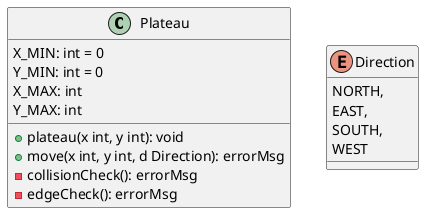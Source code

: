 @startuml
'https://plantuml.com/class-diagram



class Plateau {
X_MIN: int = 0
Y_MIN: int = 0
X_MAX: int
Y_MAX: int
' Other rover position?

+ plateau(x int, y int): void
+ move(x int, y int, d Direction): errorMsg
- collisionCheck(): errorMsg
- edgeCheck(): errorMsg
}

enum Direction {
NORTH,
EAST,
SOUTH,
WEST
}

@enduml